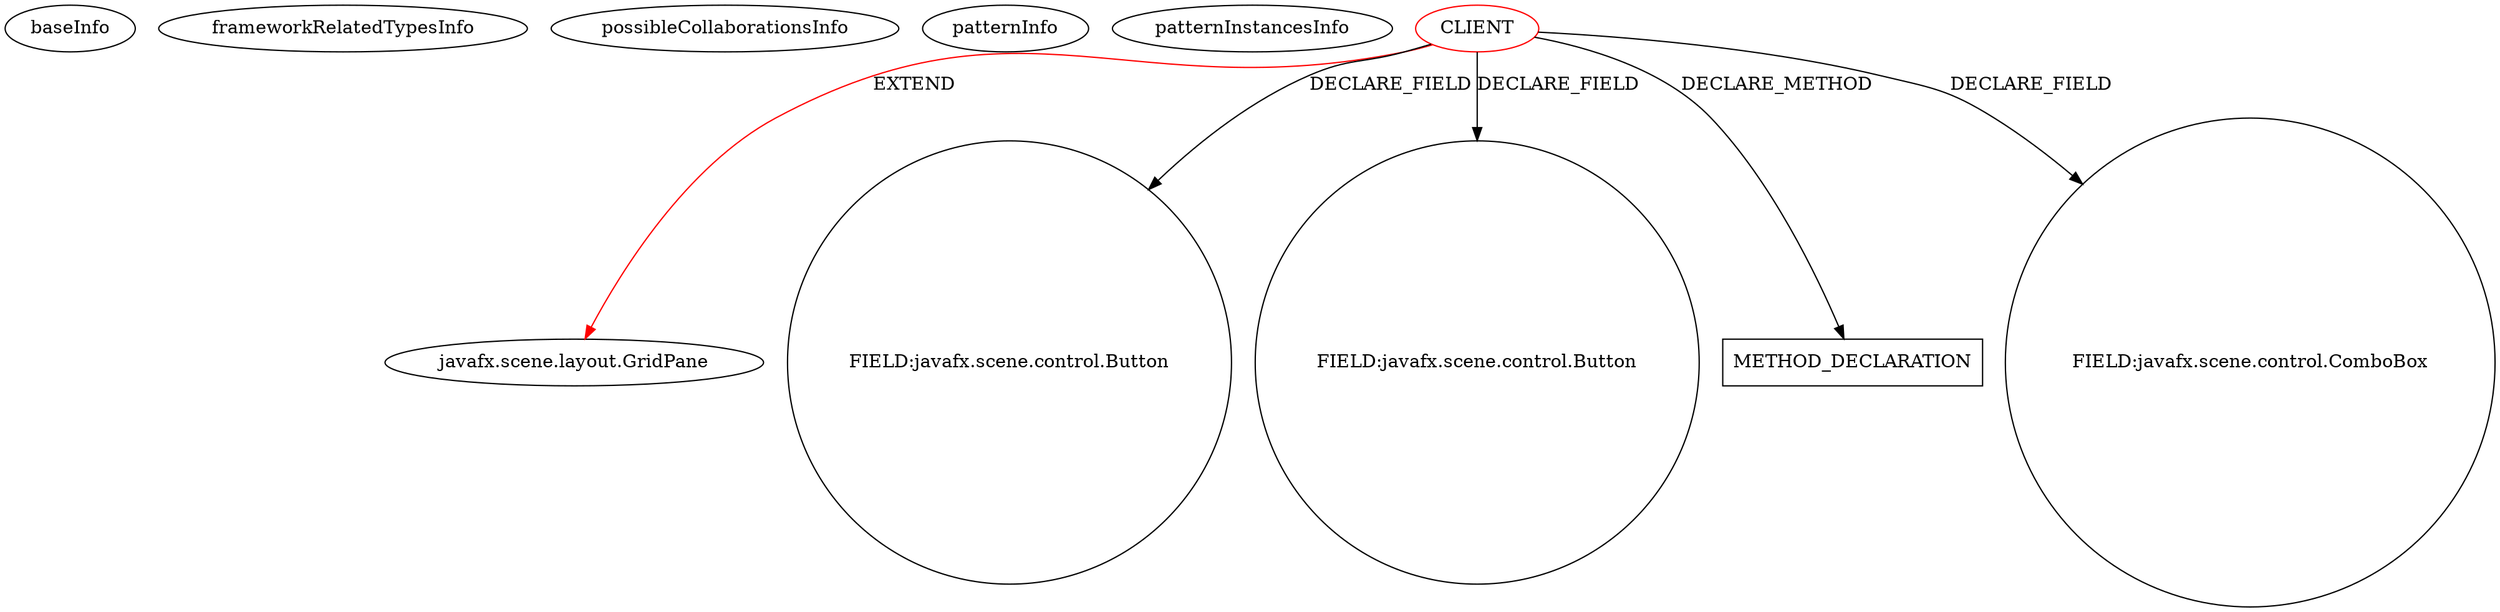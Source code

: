 digraph {
baseInfo[graphId=621,category="pattern",isAnonymous=false,possibleRelation=false]
frameworkRelatedTypesInfo[0="javafx.scene.layout.GridPane"]
possibleCollaborationsInfo[]
patternInfo[frequency=2.0,patternRootClient=0]
patternInstancesInfo[0="ireardon-cs32-final~/ireardon-cs32-final/cs32-final-master/src/edu/brown/cs32/final_group/fx/AdvancedMenu.java~AdvancedMenu~3207",1="prashker-KingsSGF~/prashker-KingsSGF/KingsSGF-master/src/uiSam/ConnectDialog.java~ConnectDialog~3937"]
1[label="javafx.scene.layout.GridPane",vertexType="FRAMEWORK_CLASS_TYPE",isFrameworkType=false]
0[label="CLIENT",vertexType="ROOT_CLIENT_CLASS_DECLARATION",isFrameworkType=false,color=red]
15[label="FIELD:javafx.scene.control.Button",vertexType="FIELD_DECLARATION",isFrameworkType=false,shape=circle]
13[label="FIELD:javafx.scene.control.Button",vertexType="FIELD_DECLARATION",isFrameworkType=false,shape=circle]
31[label="METHOD_DECLARATION",vertexType="CLIENT_METHOD_DECLARATION",isFrameworkType=false,shape=box]
7[label="FIELD:javafx.scene.control.ComboBox",vertexType="FIELD_DECLARATION",isFrameworkType=false,shape=circle]
0->13[label="DECLARE_FIELD"]
0->7[label="DECLARE_FIELD"]
0->1[label="EXTEND",color=red]
0->15[label="DECLARE_FIELD"]
0->31[label="DECLARE_METHOD"]
}
